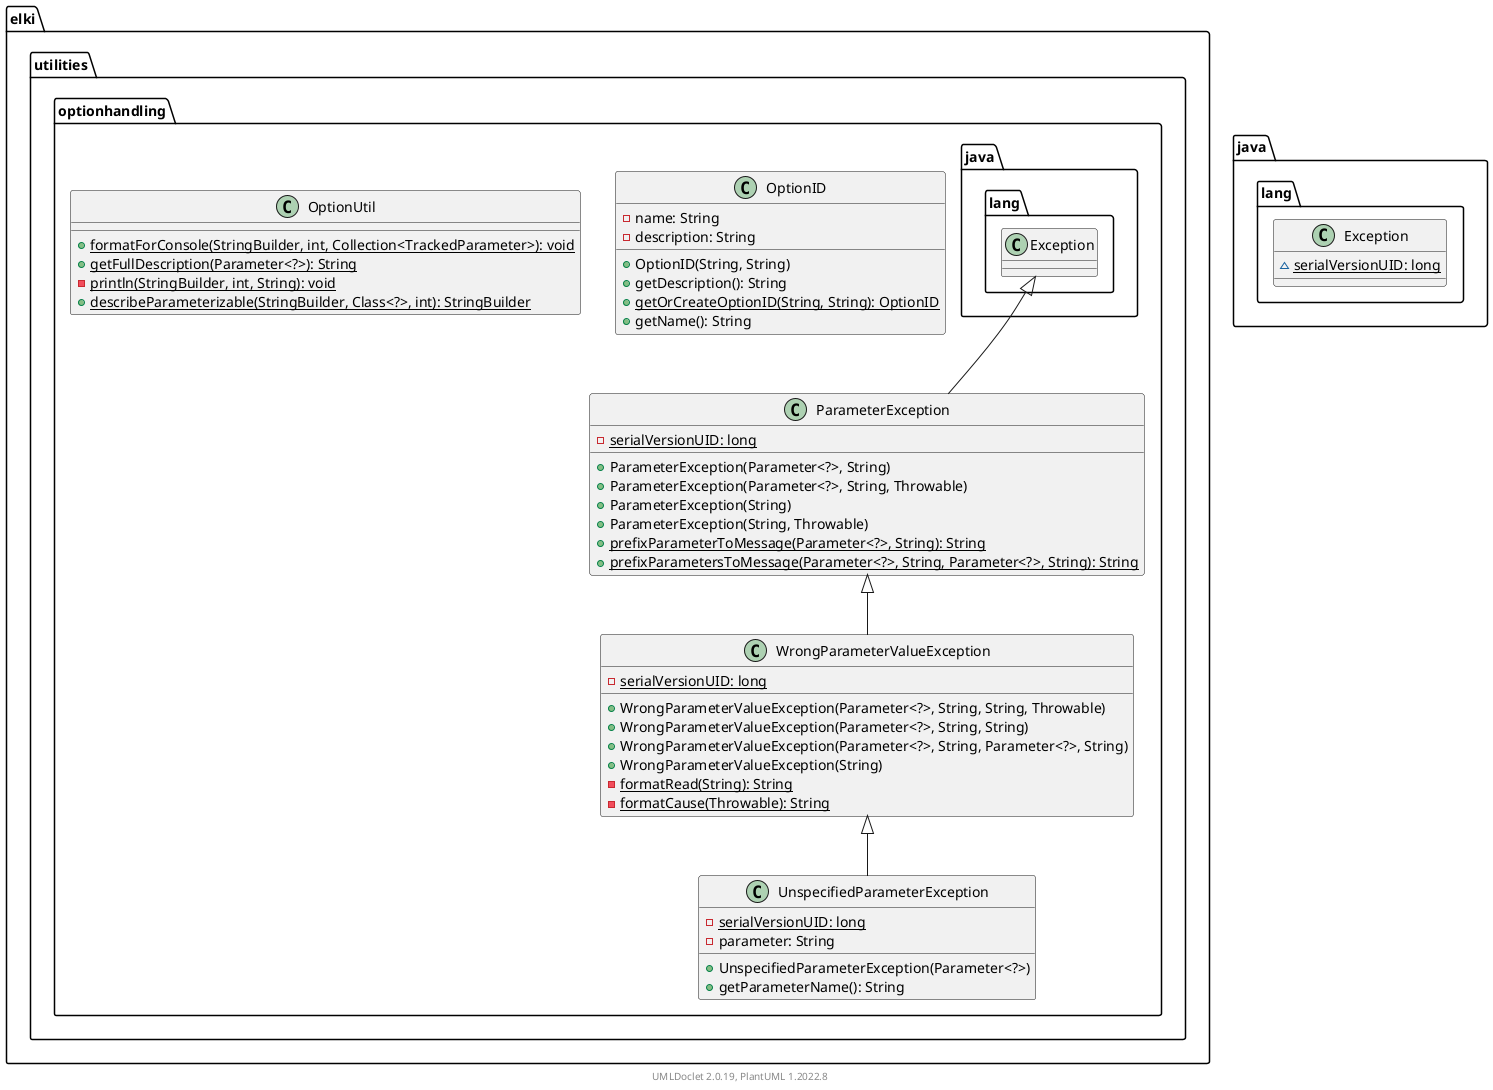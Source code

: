 @startuml
    remove .*\.(Instance|Par|Parameterizer|Factory)$
    namespace elki.utilities.optionhandling {

        class ParameterException [[ParameterException.html]] {
            {static} -serialVersionUID: long
            +ParameterException(Parameter<?>, String)
            +ParameterException(Parameter<?>, String, Throwable)
            +ParameterException(String)
            +ParameterException(String, Throwable)
            {static} +prefixParameterToMessage(Parameter<?>, String): String
            {static} +prefixParametersToMessage(Parameter<?>, String, Parameter<?>, String): String
        }

        class WrongParameterValueException [[WrongParameterValueException.html]] {
            {static} -serialVersionUID: long
            +WrongParameterValueException(Parameter<?>, String, String, Throwable)
            +WrongParameterValueException(Parameter<?>, String, String)
            +WrongParameterValueException(Parameter<?>, String, Parameter<?>, String)
            +WrongParameterValueException(String)
            {static} -formatRead(String): String
            {static} -formatCause(Throwable): String
        }

        class UnspecifiedParameterException [[UnspecifiedParameterException.html]] {
            {static} -serialVersionUID: long
            -parameter: String
            +UnspecifiedParameterException(Parameter<?>)
            +getParameterName(): String
        }

        interface Parameterizer [[Parameterizer.html]] {
            +configure(Parameterization): void
            {abstract} +make(): Object
        }

        class OptionID [[OptionID.html]] {
            -name: String
            -description: String
            +OptionID(String, String)
            +getDescription(): String
            {static} +getOrCreateOptionID(String, String): OptionID
            +getName(): String
        }

        class OptionUtil [[OptionUtil.html]] {
            {static} +formatForConsole(StringBuilder, int, Collection<TrackedParameter>): void
            {static} +getFullDescription(Parameter<?>): String
            {static} -println(StringBuilder, int, String): void
            {static} +describeParameterizable(StringBuilder, Class<?>, int): StringBuilder
        }

        java.lang.Exception <|-- ParameterException
        ParameterException <|-- WrongParameterValueException
        WrongParameterValueException <|-- UnspecifiedParameterException
    }

    namespace java.lang {
        class Exception {
            {static} ~serialVersionUID: long
        }
    }

    center footer UMLDoclet 2.0.19, PlantUML 1.2022.8
@enduml
